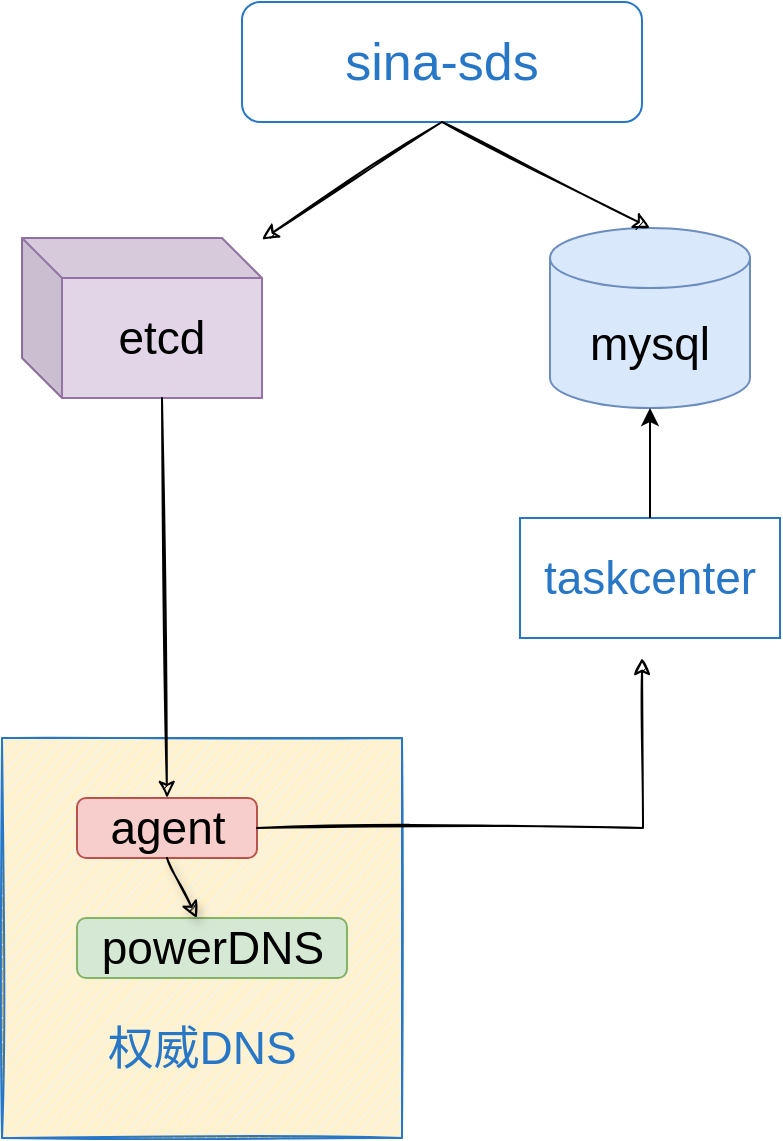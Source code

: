 <mxfile version="20.1.4" type="github">
  <diagram id="wxxBph0O3qQqH1hFgJZb" name="第 1 页">
    <mxGraphModel dx="1341" dy="801" grid="1" gridSize="10" guides="1" tooltips="1" connect="1" arrows="1" fold="1" page="1" pageScale="1" pageWidth="827" pageHeight="1169" math="0" shadow="0">
      <root>
        <mxCell id="0" />
        <mxCell id="1" parent="0" />
        <mxCell id="bZQGIrd0K6OTCFwKYPF2-1" value="sina-sds" style="rounded=1;whiteSpace=wrap;html=1;fontSize=26;strokeColor=#2877C7;sketch=0;fontColor=#2877C7;" vertex="1" parent="1">
          <mxGeometry x="260" y="122" width="200" height="60" as="geometry" />
        </mxCell>
        <mxCell id="bZQGIrd0K6OTCFwKYPF2-5" value="taskcenter" style="rounded=0;whiteSpace=wrap;html=1;fontSize=23;strokeColor=#2877C7;sketch=0;fontColor=#2877C7;shadow=0;" vertex="1" parent="1">
          <mxGeometry x="399" y="380" width="130" height="60" as="geometry" />
        </mxCell>
        <mxCell id="bZQGIrd0K6OTCFwKYPF2-7" value="mysql" style="shape=cylinder3;whiteSpace=wrap;html=1;boundedLbl=1;backgroundOutline=1;size=15;rounded=1;sketch=0;fontSize=23;strokeColor=#6c8ebf;fillColor=#dae8fc;" vertex="1" parent="1">
          <mxGeometry x="414" y="235" width="100" height="90" as="geometry" />
        </mxCell>
        <mxCell id="bZQGIrd0K6OTCFwKYPF2-8" value="etcd" style="shape=cube;whiteSpace=wrap;html=1;boundedLbl=1;backgroundOutline=1;darkOpacity=0.05;darkOpacity2=0.1;rounded=1;sketch=0;fontSize=23;strokeColor=#9673a6;fillColor=#e1d5e7;" vertex="1" parent="1">
          <mxGeometry x="150" y="240" width="120" height="80" as="geometry" />
        </mxCell>
        <mxCell id="bZQGIrd0K6OTCFwKYPF2-14" value="" style="group;fillColor=#fff2cc;strokeColor=#d6b656;sketch=0;shadow=0;" vertex="1" connectable="0" parent="1">
          <mxGeometry x="140" y="490" width="200" height="200" as="geometry" />
        </mxCell>
        <mxCell id="bZQGIrd0K6OTCFwKYPF2-12" value="&lt;br&gt;&lt;br&gt;&lt;br&gt;&lt;br&gt;权威DNS" style="whiteSpace=wrap;html=1;aspect=fixed;rounded=0;sketch=1;fontSize=23;fontColor=#2877C7;strokeColor=#2877C7;shadow=0;glass=0;fillColor=#F2F2F2;gradientColor=none;" vertex="1" parent="bZQGIrd0K6OTCFwKYPF2-14">
          <mxGeometry width="200" height="200" as="geometry" />
        </mxCell>
        <mxCell id="bZQGIrd0K6OTCFwKYPF2-4" value="agent" style="rounded=1;whiteSpace=wrap;html=1;fontSize=23;strokeColor=#b85450;sketch=0;fillColor=#f8cecc;" vertex="1" parent="bZQGIrd0K6OTCFwKYPF2-14">
          <mxGeometry x="37.5" y="30" width="90" height="30" as="geometry" />
        </mxCell>
        <mxCell id="bZQGIrd0K6OTCFwKYPF2-13" value="powerDNS" style="rounded=1;whiteSpace=wrap;html=1;fontSize=23;strokeColor=#82b366;sketch=0;fillColor=#d5e8d4;" vertex="1" parent="bZQGIrd0K6OTCFwKYPF2-14">
          <mxGeometry x="37.5" y="90" width="135" height="30" as="geometry" />
        </mxCell>
        <mxCell id="bZQGIrd0K6OTCFwKYPF2-19" value="" style="endArrow=classic;html=1;rounded=0;fontSize=23;fontColor=#2877C7;exitX=0.5;exitY=1;exitDx=0;exitDy=0;sketch=1;shadow=1;" edge="1" parent="bZQGIrd0K6OTCFwKYPF2-14" source="bZQGIrd0K6OTCFwKYPF2-4" target="bZQGIrd0K6OTCFwKYPF2-13">
          <mxGeometry width="50" height="50" relative="1" as="geometry">
            <mxPoint x="16.49" y="-50" as="sourcePoint" />
            <mxPoint x="143.52" y="-49.98" as="targetPoint" />
          </mxGeometry>
        </mxCell>
        <mxCell id="bZQGIrd0K6OTCFwKYPF2-15" value="" style="endArrow=classic;html=1;rounded=0;fontSize=23;fontColor=#2877C7;entryX=0.5;entryY=0;entryDx=0;entryDy=0;entryPerimeter=0;exitX=0.5;exitY=1;exitDx=0;exitDy=0;sketch=1;" edge="1" parent="1" source="bZQGIrd0K6OTCFwKYPF2-1" target="bZQGIrd0K6OTCFwKYPF2-7">
          <mxGeometry width="50" height="50" relative="1" as="geometry">
            <mxPoint x="390" y="400" as="sourcePoint" />
            <mxPoint x="440" y="350" as="targetPoint" />
          </mxGeometry>
        </mxCell>
        <mxCell id="bZQGIrd0K6OTCFwKYPF2-16" value="" style="endArrow=classic;html=1;rounded=0;fontSize=23;fontColor=#2877C7;exitX=0.5;exitY=1;exitDx=0;exitDy=0;sketch=1;" edge="1" parent="1" source="bZQGIrd0K6OTCFwKYPF2-1" target="bZQGIrd0K6OTCFwKYPF2-8">
          <mxGeometry width="50" height="50" relative="1" as="geometry">
            <mxPoint x="240" y="220" as="sourcePoint" />
            <mxPoint x="367.03" y="220.02" as="targetPoint" />
          </mxGeometry>
        </mxCell>
        <mxCell id="bZQGIrd0K6OTCFwKYPF2-17" value="" style="endArrow=classic;html=1;rounded=0;fontSize=23;fontColor=#2877C7;exitX=0;exitY=0;exitDx=70;exitDy=80;exitPerimeter=0;entryX=0.5;entryY=0;entryDx=0;entryDy=0;sketch=1;" edge="1" parent="1" source="bZQGIrd0K6OTCFwKYPF2-8" target="bZQGIrd0K6OTCFwKYPF2-4">
          <mxGeometry width="50" height="50" relative="1" as="geometry">
            <mxPoint x="190" y="340" as="sourcePoint" />
            <mxPoint x="60" y="420.737" as="targetPoint" />
          </mxGeometry>
        </mxCell>
        <mxCell id="bZQGIrd0K6OTCFwKYPF2-23" value="" style="endArrow=classic;html=1;rounded=0;fontSize=23;fontColor=#2877C7;entryX=0.5;entryY=1;entryDx=0;entryDy=0;entryPerimeter=0;exitX=0.5;exitY=0;exitDx=0;exitDy=0;" edge="1" parent="1" source="bZQGIrd0K6OTCFwKYPF2-5" target="bZQGIrd0K6OTCFwKYPF2-7">
          <mxGeometry width="50" height="50" relative="1" as="geometry">
            <mxPoint x="470" y="430" as="sourcePoint" />
            <mxPoint x="520" y="380" as="targetPoint" />
          </mxGeometry>
        </mxCell>
        <mxCell id="bZQGIrd0K6OTCFwKYPF2-24" style="edgeStyle=orthogonalEdgeStyle;rounded=0;sketch=1;orthogonalLoop=1;jettySize=auto;html=1;exitX=1;exitY=0.5;exitDx=0;exitDy=0;shadow=0;fontSize=23;fontColor=#2877C7;" edge="1" parent="1" source="bZQGIrd0K6OTCFwKYPF2-4">
          <mxGeometry relative="1" as="geometry">
            <mxPoint x="460" y="450" as="targetPoint" />
          </mxGeometry>
        </mxCell>
      </root>
    </mxGraphModel>
  </diagram>
</mxfile>
